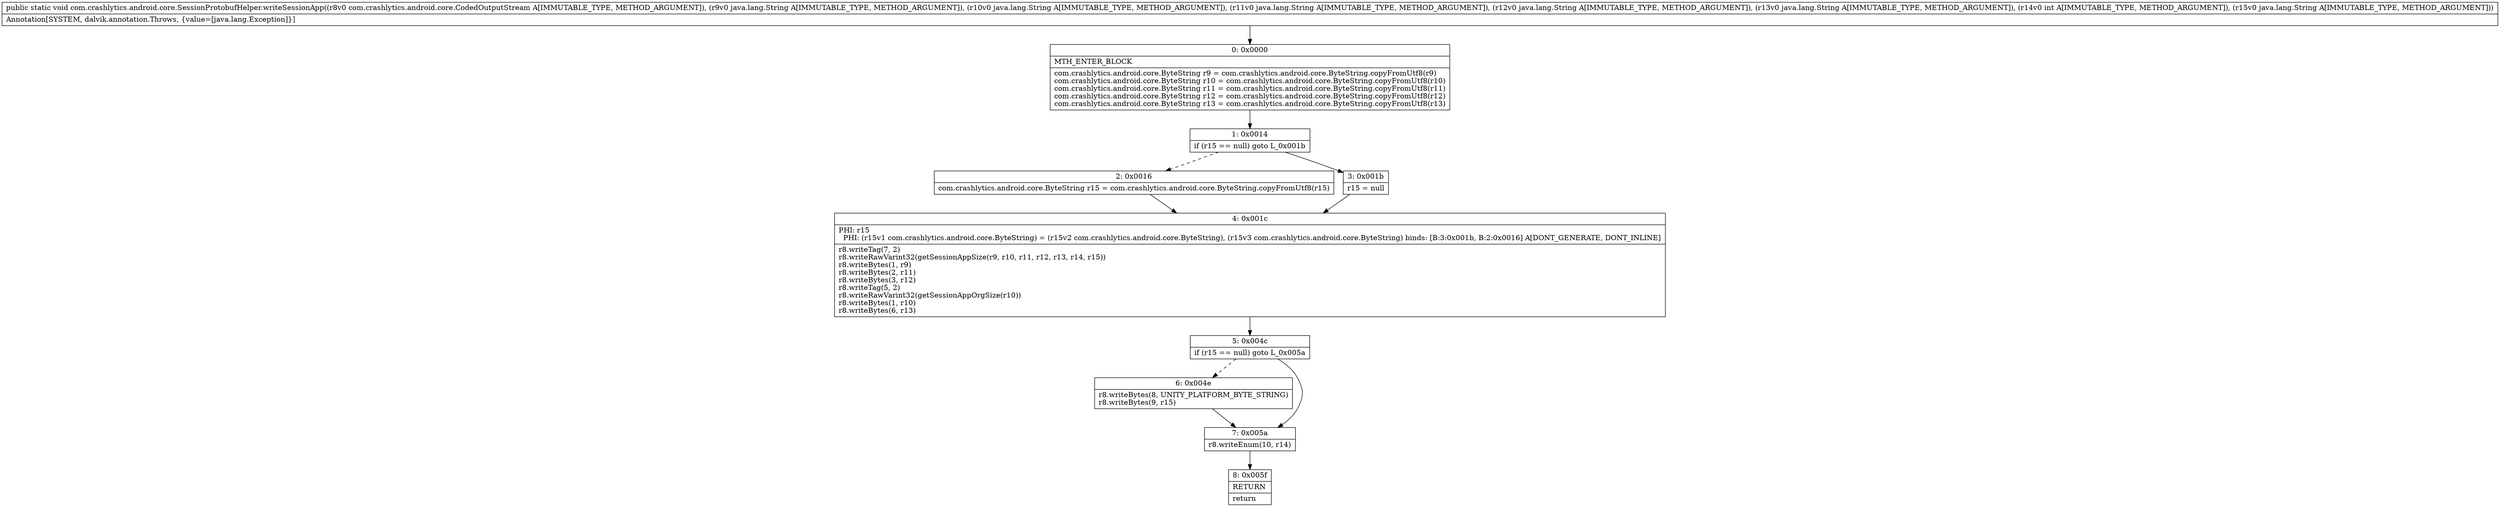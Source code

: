 digraph "CFG forcom.crashlytics.android.core.SessionProtobufHelper.writeSessionApp(Lcom\/crashlytics\/android\/core\/CodedOutputStream;Ljava\/lang\/String;Ljava\/lang\/String;Ljava\/lang\/String;Ljava\/lang\/String;Ljava\/lang\/String;ILjava\/lang\/String;)V" {
Node_0 [shape=record,label="{0\:\ 0x0000|MTH_ENTER_BLOCK\l|com.crashlytics.android.core.ByteString r9 = com.crashlytics.android.core.ByteString.copyFromUtf8(r9)\lcom.crashlytics.android.core.ByteString r10 = com.crashlytics.android.core.ByteString.copyFromUtf8(r10)\lcom.crashlytics.android.core.ByteString r11 = com.crashlytics.android.core.ByteString.copyFromUtf8(r11)\lcom.crashlytics.android.core.ByteString r12 = com.crashlytics.android.core.ByteString.copyFromUtf8(r12)\lcom.crashlytics.android.core.ByteString r13 = com.crashlytics.android.core.ByteString.copyFromUtf8(r13)\l}"];
Node_1 [shape=record,label="{1\:\ 0x0014|if (r15 == null) goto L_0x001b\l}"];
Node_2 [shape=record,label="{2\:\ 0x0016|com.crashlytics.android.core.ByteString r15 = com.crashlytics.android.core.ByteString.copyFromUtf8(r15)\l}"];
Node_3 [shape=record,label="{3\:\ 0x001b|r15 = null\l}"];
Node_4 [shape=record,label="{4\:\ 0x001c|PHI: r15 \l  PHI: (r15v1 com.crashlytics.android.core.ByteString) = (r15v2 com.crashlytics.android.core.ByteString), (r15v3 com.crashlytics.android.core.ByteString) binds: [B:3:0x001b, B:2:0x0016] A[DONT_GENERATE, DONT_INLINE]\l|r8.writeTag(7, 2)\lr8.writeRawVarint32(getSessionAppSize(r9, r10, r11, r12, r13, r14, r15))\lr8.writeBytes(1, r9)\lr8.writeBytes(2, r11)\lr8.writeBytes(3, r12)\lr8.writeTag(5, 2)\lr8.writeRawVarint32(getSessionAppOrgSize(r10))\lr8.writeBytes(1, r10)\lr8.writeBytes(6, r13)\l}"];
Node_5 [shape=record,label="{5\:\ 0x004c|if (r15 == null) goto L_0x005a\l}"];
Node_6 [shape=record,label="{6\:\ 0x004e|r8.writeBytes(8, UNITY_PLATFORM_BYTE_STRING)\lr8.writeBytes(9, r15)\l}"];
Node_7 [shape=record,label="{7\:\ 0x005a|r8.writeEnum(10, r14)\l}"];
Node_8 [shape=record,label="{8\:\ 0x005f|RETURN\l|return\l}"];
MethodNode[shape=record,label="{public static void com.crashlytics.android.core.SessionProtobufHelper.writeSessionApp((r8v0 com.crashlytics.android.core.CodedOutputStream A[IMMUTABLE_TYPE, METHOD_ARGUMENT]), (r9v0 java.lang.String A[IMMUTABLE_TYPE, METHOD_ARGUMENT]), (r10v0 java.lang.String A[IMMUTABLE_TYPE, METHOD_ARGUMENT]), (r11v0 java.lang.String A[IMMUTABLE_TYPE, METHOD_ARGUMENT]), (r12v0 java.lang.String A[IMMUTABLE_TYPE, METHOD_ARGUMENT]), (r13v0 java.lang.String A[IMMUTABLE_TYPE, METHOD_ARGUMENT]), (r14v0 int A[IMMUTABLE_TYPE, METHOD_ARGUMENT]), (r15v0 java.lang.String A[IMMUTABLE_TYPE, METHOD_ARGUMENT]))  | Annotation[SYSTEM, dalvik.annotation.Throws, \{value=[java.lang.Exception]\}]\l}"];
MethodNode -> Node_0;
Node_0 -> Node_1;
Node_1 -> Node_2[style=dashed];
Node_1 -> Node_3;
Node_2 -> Node_4;
Node_3 -> Node_4;
Node_4 -> Node_5;
Node_5 -> Node_6[style=dashed];
Node_5 -> Node_7;
Node_6 -> Node_7;
Node_7 -> Node_8;
}

